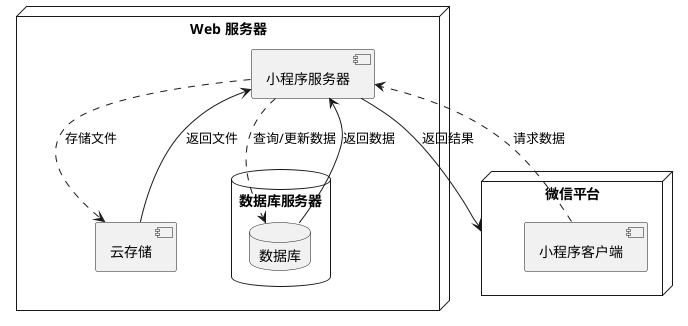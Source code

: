 @startuml

!define DATABASE database
!define NODE node
!define COMPONENT component



NODE "Web 服务器" {
  COMPONENT 小程序服务器
  DATABASE 数据库服务器 {
    DATABASE 数据库
  }
  COMPONENT 云存储
}



NODE "微信平台" {
  COMPONENT 小程序客户端
}

"小程序客户端" ..> "小程序服务器" : 请求数据
"小程序服务器" ..> 数据库 : 查询/更新数据
"小程序服务器" ..> 云存储 : 存储文件
"小程序服务器" --> "微信平台" : 返回结果
"云存储" --> "小程序服务器" : 返回文件
"数据库" --> "小程序服务器" : 返回数据

@enduml
